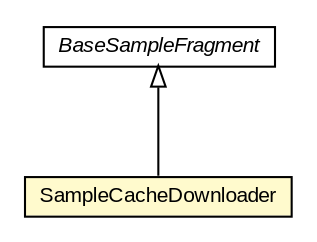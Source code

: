 #!/usr/local/bin/dot
#
# Class diagram 
# Generated by UMLGraph version R5_6-24-gf6e263 (http://www.umlgraph.org/)
#

digraph G {
	edge [fontname="arial",fontsize=10,labelfontname="arial",labelfontsize=10];
	node [fontname="arial",fontsize=10,shape=plaintext];
	nodesep=0.25;
	ranksep=0.5;
	// org.osmdroid.samplefragments.BaseSampleFragment
	c254918 [label=<<table title="org.osmdroid.samplefragments.BaseSampleFragment" border="0" cellborder="1" cellspacing="0" cellpadding="2" port="p" href="../BaseSampleFragment.html">
		<tr><td><table border="0" cellspacing="0" cellpadding="1">
<tr><td align="center" balign="center"><font face="arial italic"> BaseSampleFragment </font></td></tr>
		</table></td></tr>
		</table>>, URL="../BaseSampleFragment.html", fontname="arial", fontcolor="black", fontsize=10.0];
	// org.osmdroid.samplefragments.cache.SampleCacheDownloader
	c254925 [label=<<table title="org.osmdroid.samplefragments.cache.SampleCacheDownloader" border="0" cellborder="1" cellspacing="0" cellpadding="2" port="p" bgcolor="lemonChiffon" href="./SampleCacheDownloader.html">
		<tr><td><table border="0" cellspacing="0" cellpadding="1">
<tr><td align="center" balign="center"> SampleCacheDownloader </td></tr>
		</table></td></tr>
		</table>>, URL="./SampleCacheDownloader.html", fontname="arial", fontcolor="black", fontsize=10.0];
	//org.osmdroid.samplefragments.cache.SampleCacheDownloader extends org.osmdroid.samplefragments.BaseSampleFragment
	c254918:p -> c254925:p [dir=back,arrowtail=empty];
}

